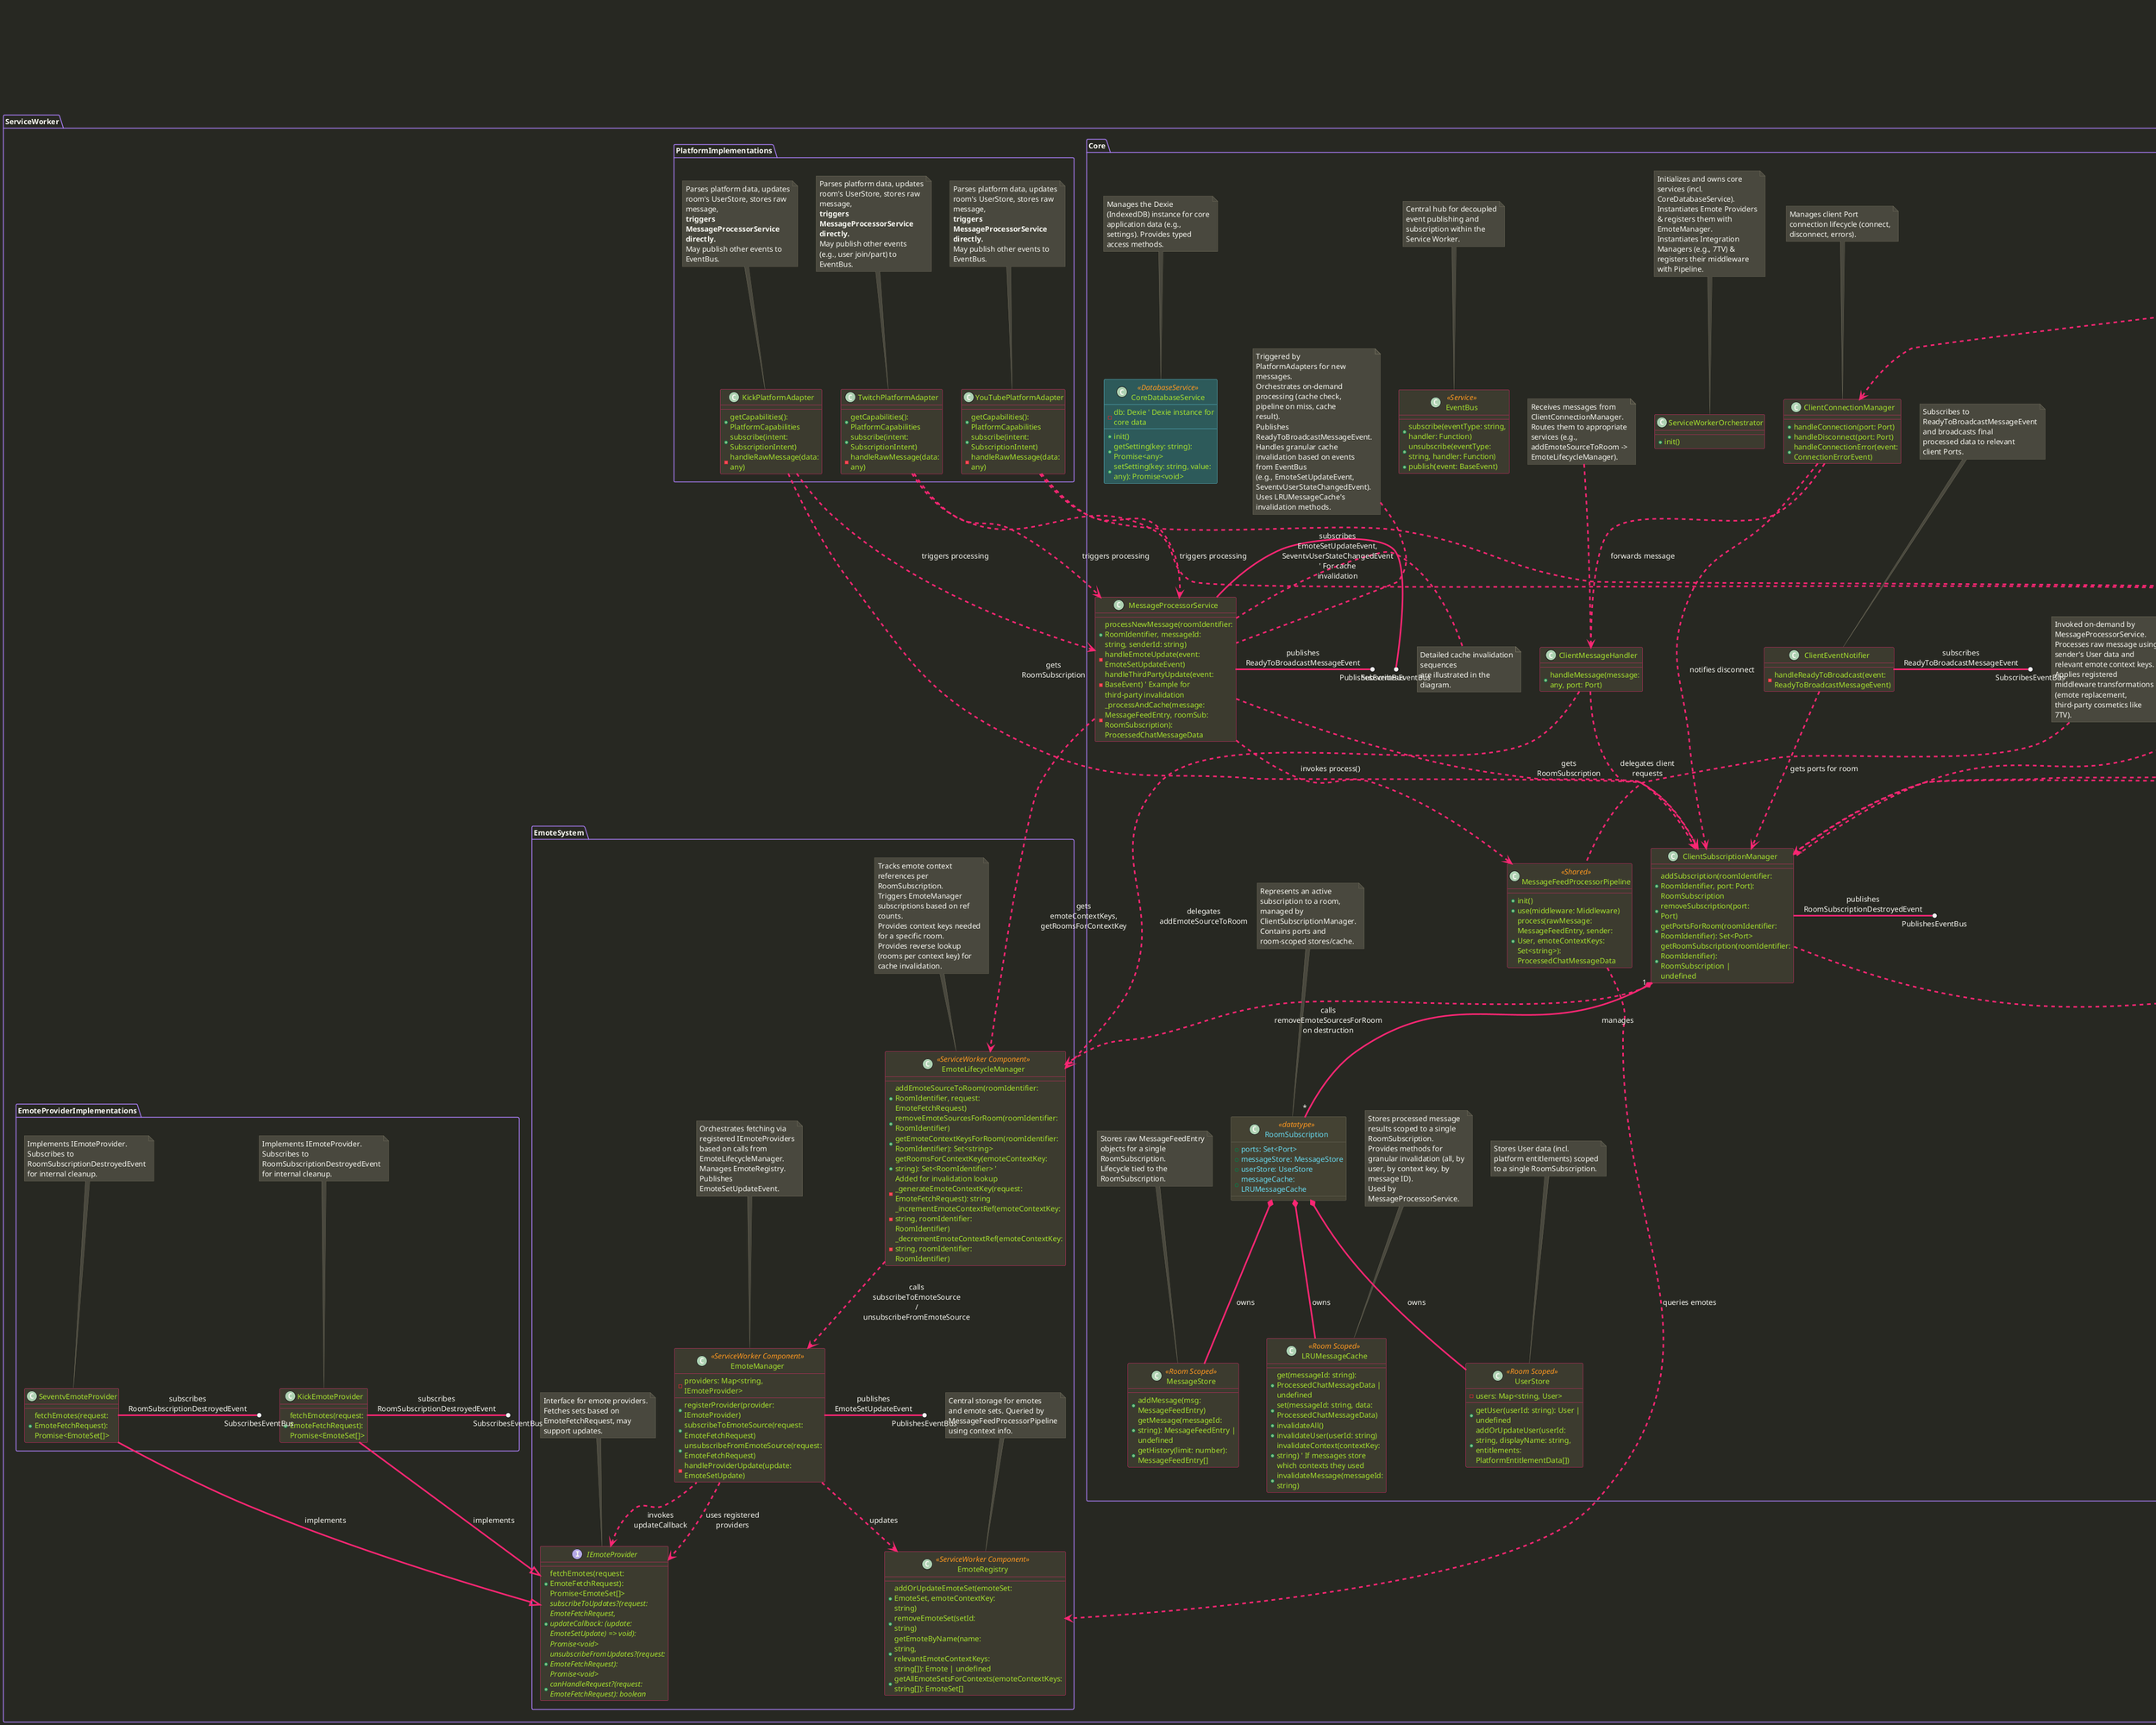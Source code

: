 @startuml architecture_classes
allowmixing

' Base Colors
!$color_bg             = "#272822"
!$color_fg             = "#F8F8F2"
!$color_border         = "#75715E"

' Accent Colors
!$color_accent_red     = "#F92672"
!$color_accent_green   = "#A6E22E"
!$color_accent_yellow  = "#3C3B2F"
!$color_accent_blue    = "#66D9EF"
!$color_accent_orange  = "#FD971F"
!$color_accent_purple  = "#AE81FF"

' Specialized
!$color_datatype_bg    = "#444233"
!$color_interface_bg   = "#2F556B"
!$color_note_bg        = "#49483E"
!$color_note_border    = "#75715E"
!$color_note_font      = "#F8F8F2"
!$color_ext_system_bg  = "#5D2E4F"
!$color_db_service_bg  = "#2D5A5A"

skinparam {
    ' roundCorner 10
    ' padding 12
    ' linetype ortho
    ' Nodesep 120
    ' Ranksep 120
    wrapWidth 200
    maxMessageSize 150

    Shadowing false
    BackgroundColor $color_bg

    DefaultFontColor $color_fg
    DefaultFontName "Consolas", "Monaco", monospace
    DefaultFontSize 14

    ArrowColor $color_accent_red
    ArrowFontColor $color_fg
    ArrowThickness 3

    BorderColor $color_border

    PackageBorderColor $color_accent_purple
    PackageBackgroundColor $color_bg
    PackageTitleFontColor $color_accent_blue
    PackageFontStyle bold

    ClassBackgroundColor $color_accent_yellow
    ClassBorderColor $color_accent_red
    ClassFontColor $color_fg
    ClassAttributeFontColor $color_accent_green
    ClassStereotypeFontColor $color_accent_orange

    InterfaceBackgroundColor $color_interface_bg
    InterfaceBorderColor $color_accent_red
    InterfaceFontColor $color_fg
    InterfaceAttributeFontColor $color_fg
    InterfaceStereotypeFontColor $color_accent_orange

    NoteBackgroundColor $color_note_bg
    NoteBorderColor $color_note_border
    NoteFontColor $color_note_font

    LegendBackgroundColor $color_border
    LegendBorderColor $color_fg
    LegendFontColor $color_fg
}

skinparam class<<datatype>> {
    BackgroundColor $color_datatype_bg
    BorderColor $color_border
    FontColor $color_fg
    AttributeFontColor $color_accent_blue
    StereotypeFontColor $color_accent_orange
}

skinparam class<<DatabaseService>> {
    BackgroundColor $color_db_service_bg
    BorderColor $color_accent_blue
    StereotypeFontColor $color_accent_orange
}


skinparam rectangle<<System_Boundary>><<Container_Boundary>> {
    BorderColor $color_accent_purple
    FontColor $color_accent_purple
}

skinparam rectangle<<External_System>> {
    BackgroundColor $color_ext_system_bg
    BorderColor $color_accent_red
    FontColor $color_fg
}

' left to right direction
top to bottom direction


' Interfaces for Lollipop Notation
interface PublishesEventBus {
 .. Represents publishing to EventBus ..
}
interface SubscribesEventBus {
 .. Represents subscribing to EventBus ..
}

' External Systems
rectangle "==7TV Event Service\n----\nevents.7tv.io\n----\nProvides real-time updates for\nuser entitlements, cosmetics, etc.\nvia WebSocket." <<External_System>> as ExtSeventvWS

' High-Level Grouping: Service Worker Internals
package ServiceWorker {
    package Core {
        class ServiceWorkerOrchestrator {
            + init()
        }
        note top of ServiceWorkerOrchestrator : Initializes and owns core services (incl. CoreDatabaseService).\nInstantiates Emote Providers & registers them with EmoteManager.\nInstantiates Integration Managers (e.g., 7TV) & registers their middleware with Pipeline.

        class ClientConnectionManager {
             + handleConnection(port: Port)
             + handleDisconnect(port: Port)
             + handleConnectionError(event: ConnectionErrorEvent)
        }
        note top of ClientConnectionManager : Manages client Port connection lifecycle (connect, disconnect, errors).

        class ClientMessageHandler {
             + handleMessage(message: any, port: Port)
        }
        note top of ClientMessageHandler : Receives messages from ClientConnectionManager.\nRoutes them to appropriate services (e.g., addEmoteSourceToRoom -> EmoteLifecycleManager).

        class ClientEventNotifier {
             - handleReadyToBroadcast(event: ReadyToBroadcastMessageEvent)
        }
        note top of ClientEventNotifier : Subscribes to ReadyToBroadcastMessageEvent and broadcasts final processed data to relevant client Ports.

        class EventBus <<Service>> {
            + subscribe(eventType: string, handler: Function)
            + unsubscribe(eventType: string, handler: Function)
            + publish(event: BaseEvent)
        }
        note top of EventBus : Central hub for decoupled event publishing and subscription within the Service Worker.

        class ClientSubscriptionManager {
            + addSubscription(roomIdentifier: RoomIdentifier, port: Port): RoomSubscription
            + removeSubscription(port: Port)
            + getPortsForRoom(roomIdentifier: RoomIdentifier): Set<Port>
            + getRoomSubscription(roomIdentifier: RoomIdentifier): RoomSubscription | undefined
        }
        note top of ClientSubscriptionManager : Tracks client ports per room, manages RoomSubscription lifecycle.\nNotifies EmoteLifecycleManager & Integration Managers on creation/destruction.\nPublishes RoomSubscriptionDestroyedEvent for internal cleanup.

        class MessageProcessorService {
            + processNewMessage(roomIdentifier: RoomIdentifier, messageId: string, senderId: string)
            - handleEmoteUpdate(event: EmoteSetUpdateEvent)
            - handleThirdPartyUpdate(event: BaseEvent) ' Example for third-party invalidation
            - _processAndCache(message: MessageFeedEntry, roomSub: RoomSubscription): ProcessedChatMessageData
        }
        note top of MessageProcessorService
            Triggered by PlatformAdapters for new messages.
            Orchestrates on-demand processing (cache check, pipeline on miss, cache result).
            Publishes ReadyToBroadcastMessageEvent.
            Handles granular cache invalidation based on events from EventBus
            (e.g., EmoteSetUpdateEvent, SeventvUserStateChangedEvent).
            Uses LRUMessageCache's invalidation methods.
        end note
        note right of ServiceWorker.Core.MessageProcessorService
            Detailed cache invalidation sequences
            are illustrated in the
            'architecture_cache_invalidation_sequence.mmd'
            diagram.
        end note

        class MessageFeedProcessorPipeline <<Shared>> {
            + init()
            + use(middleware: Middleware)
            + process(rawMessage: MessageFeedEntry, sender: User, emoteContextKeys: Set<string>): ProcessedChatMessageData
        }
        note top of MessageFeedProcessorPipeline : Invoked on-demand by MessageProcessorService.\nProcesses raw message using sender's User data and relevant emote context keys.\nApplies registered middleware transformations (emote replacement, third-party cosmetics like 7TV).

        class UserStore <<Room Scoped>> {
             - users: Map<string, User>
             + getUser(userId: string): User | undefined
             + addOrUpdateUser(userId: string, displayName: string, entitlements: PlatformEntitlementData[])
        }
        note top of UserStore : Stores User data (incl. platform entitlements) scoped to a single RoomSubscription.

        class LRUMessageCache <<Room Scoped>> {
            + get(messageId: string): ProcessedChatMessageData | undefined
            + set(messageId: string, data: ProcessedChatMessageData)
            + invalidateAll()
            + invalidateUser(userId: string)
            + invalidateContext(contextKey: string) ' If messages store which contexts they used
            + invalidateMessage(messageId: string)
        }
        note top of LRUMessageCache : Stores processed message results scoped to a single RoomSubscription.\nProvides methods for granular invalidation (all, by user, by context key, by message ID).\nUsed by MessageProcessorService.

        class RoomSubscription <<datatype>> {
             + ports: Set<Port>
             + messageStore: MessageStore
             + userStore: UserStore
             + messageCache: LRUMessageCache
        }
        note top of RoomSubscription : Represents an active subscription to a room, managed by ClientSubscriptionManager.\nContains ports and room-scoped stores/cache.

        class MessageStore <<Room Scoped>> {
             + addMessage(msg: MessageFeedEntry)
             + getMessage(messageId: string): MessageFeedEntry | undefined
             + getHistory(limit: number): MessageFeedEntry[]
        }
        note top of MessageStore : Stores raw MessageFeedEntry objects for a single RoomSubscription.\nLifecycle tied to the RoomSubscription.

        class CoreDatabaseService <<DatabaseService>> {
            - db: Dexie ' Dexie instance for core data
            + init()
            + getSetting(key: string): Promise<any>
            + setSetting(key: string, value: any): Promise<void>
            ' ... other core data access methods
        }
        note top of CoreDatabaseService : Manages the Dexie (IndexedDB) instance for core application data (e.g., settings). Provides typed access methods.

    }

    package EmoteSystem {
        class EmoteLifecycleManager <<ServiceWorker Component>> {
            + addEmoteSourceToRoom(roomIdentifier: RoomIdentifier, request: EmoteFetchRequest)
            + removeEmoteSourcesForRoom(roomIdentifier: RoomIdentifier)
            + getEmoteContextKeysForRoom(roomIdentifier: RoomIdentifier): Set<string>
            + getRoomsForContextKey(emoteContextKey: string): Set<RoomIdentifier> ' Added for invalidation lookup
            - _generateEmoteContextKey(request: EmoteFetchRequest): string
            - _incrementEmoteContextRef(emoteContextKey: string, roomIdentifier: RoomIdentifier)
            - _decrementEmoteContextRef(emoteContextKey: string, roomIdentifier: RoomIdentifier)
        }
        note top of EmoteLifecycleManager : Tracks emote context references per RoomSubscription.\nTriggers EmoteManager subscriptions based on ref counts.\nProvides context keys needed for a specific room.\nProvides reverse lookup (rooms per context key) for cache invalidation.

        class EmoteManager <<ServiceWorker Component>> {
            - providers: Map<string, IEmoteProvider>
            + registerProvider(provider: IEmoteProvider)
            + subscribeToEmoteSource(request: EmoteFetchRequest)
            + unsubscribeFromEmoteSource(request: EmoteFetchRequest)
            - handleProviderUpdate(update: EmoteSetUpdate)
        }
        note top of EmoteManager : Orchestrates fetching via registered IEmoteProviders based on calls from EmoteLifecycleManager.\nManages EmoteRegistry. Publishes EmoteSetUpdateEvent.

        class EmoteRegistry <<ServiceWorker Component>> {
            + addOrUpdateEmoteSet(emoteSet: EmoteSet, emoteContextKey: string)
            + removeEmoteSet(setId: string)
            + getEmoteByName(name: string, relevantEmoteContextKeys: string[]): Emote | undefined
            + getAllEmoteSetsForContexts(emoteContextKeys: string[]): EmoteSet[]
        }
        note top of EmoteRegistry : Central storage for emotes and emote sets. Queried by MessageFeedProcessorPipeline using context info.

        interface IEmoteProvider {
            + fetchEmotes(request: EmoteFetchRequest): Promise<EmoteSet[]>
            + {abstract} subscribeToUpdates?(request: EmoteFetchRequest, updateCallback: (update: EmoteSetUpdate) => void): Promise<void>
            + {abstract} unsubscribeFromUpdates?(request: EmoteFetchRequest): Promise<void>
            + {abstract} canHandleRequest?(request: EmoteFetchRequest): boolean
        }
        note top of IEmoteProvider : Interface for emote providers. Fetches sets based on EmoteFetchRequest, may support updates.
    }

    package PlatformImplementations {
        class TwitchPlatformAdapter {
            + getCapabilities(): PlatformCapabilities
            + subscribe(intent: SubscriptionIntent)
            - handleRawMessage(data: any)
        }
        note top of TwitchPlatformAdapter : Parses platform data, updates room's UserStore, stores raw message,\n**triggers MessageProcessorService directly.**\nMay publish other events (e.g., user join/part) to EventBus.

        class YouTubePlatformAdapter {
            + getCapabilities(): PlatformCapabilities
            + subscribe(intent: SubscriptionIntent)
            - handleRawMessage(data: any)
        }
        note top of YouTubePlatformAdapter : Parses platform data, updates room's UserStore, stores raw message,\n**triggers MessageProcessorService directly.**\nMay publish other events to EventBus.

        class KickPlatformAdapter {
            + getCapabilities(): PlatformCapabilities
            + subscribe(intent: SubscriptionIntent)
            - handleRawMessage(data: any)
        }
        note top of KickPlatformAdapter : Parses platform data, updates room's UserStore, stores raw message,\n**triggers MessageProcessorService directly.**\nMay publish other events to EventBus.
    }

    package EmoteProviderImplementations {
        class SeventvEmoteProvider {
            + fetchEmotes(request: EmoteFetchRequest): Promise<EmoteSet[]>
        }
        SeventvEmoteProvider --|> ServiceWorker.EmoteSystem.IEmoteProvider : implements
        note top of SeventvEmoteProvider : Implements IEmoteProvider.\nSubscribes to RoomSubscriptionDestroyedEvent for internal cleanup.

        class KickEmoteProvider {
            + fetchEmotes(request: EmoteFetchRequest): Promise<EmoteSet[]>
        }
        KickEmoteProvider --|> ServiceWorker.EmoteSystem.IEmoteProvider : implements
        note top of KickEmoteProvider : Implements IEmoteProvider.\nSubscribes to RoomSubscriptionDestroyedEvent for internal cleanup.
    }

    package ThirdParty {
        package Seventv {
            class SeventvIntegrationManager {
                - ws: WebSocket
                - state: Map<string, any> ' Simplified state representation
                + init()
                + getPipelineMiddleware(): Middleware
                + handleRoomSubscriptionCreated(roomIdentifier: RoomIdentifier)
                - handleWebSocketMessage(event: MessageEvent)
                - handleRoomSubscriptionDestroyed(event: RoomSubscriptionDestroyedEvent)
                - _publishStateChangeEvent(userId: string) ' Example for invalidation
            }
            note top of SeventvIntegrationManager : Manages 7TV WebSocket connection (events.7tv.io),\nreceives async updates (cosmetics, entitlements),\nmaintains internal state, provides middleware for Pipeline.\nOwns and uses SeventvDatabaseService.\n**Publishes state change events (e.g., SeventvUserStateChangedEvent) to EventBus for cache invalidation.**

            class SeventvDatabaseService <<DatabaseService>> {
                - db: Dexie ' Dexie instance for 7TV data
                + init()
                + getCosmeticSetting(userId: string, key: string): Promise<any>
                + setCosmeticSetting(userId: string, key: string, value: any): Promise<void>
                ' ... other 7TV data access methods
            }
            note top of SeventvDatabaseService : Manages the Dexie (IndexedDB) instance for 7TV integration data (e.g., tokens, settings). Provides typed access methods.
        }
    }
}

' Content Script UI (Separate Top-Level Package)
package ContentScriptUI {
    class ContentScriptManager <<ContentScript>> {
        + connectToServiceWorker()
        + detectAndAssociateContext()
        + subscribeToRoom(roomIdentifier: RoomIdentifier)
        + addEmoteSourceToRoom(roomIdentifier: RoomIdentifier, request: EmoteFetchRequest)
        + sendHeartbeat()
        - handleServiceWorkerMessage(event: BaseEvent)
        - handleDisconnect()
    }
    note top of ContentScriptManager : Manages communication with Service Worker, detects context, initiates subscriptions and requests emote sources per room.

    class MessageFeedView <<UI Component (SolidJS)>> {
        + renderProcessedMessage(data: ProcessedChatMessageData) ' Updated data type
        + updateEmotes(data: EmoteSetUpdateEvent)
        + {abstract} renderChannelEvent?(data: ChannelEventReceivedEvent)
    }
    note top of MessageFeedView : Renders messages, emotes, and other UI elements in the content script.
}


' --- Simplified Relationships ---

' ServiceWorkerOrchestrator Relationships (Ownership & Setup)
' Removed as per user request to simplify the diagram.
' The note on ServiceWorkerOrchestrator describes its role.

' ClientConnectionManager Relationships
ServiceWorker.Core.ClientConnectionManager ..> ServiceWorker.Core.ClientMessageHandler : forwards message
ServiceWorker.Core.ClientConnectionManager ..> ServiceWorker.Core.ClientSubscriptionManager : notifies disconnect

' ClientMessageHandler Relationships
ServiceWorker.Core.ClientMessageHandler ..> ServiceWorker.Core.ClientSubscriptionManager : delegates client requests
ServiceWorker.Core.ClientMessageHandler ..> ServiceWorker.EmoteSystem.EmoteLifecycleManager : delegates addEmoteSourceToRoom

' ClientEventNotifier Relationships
ServiceWorker.Core.ClientEventNotifier -() SubscribesEventBus : subscribes ReadyToBroadcastMessageEvent
ServiceWorker.Core.ClientEventNotifier ..> ServiceWorker.Core.ClientSubscriptionManager : gets ports for room

' MessageProcessorService Relationships
ServiceWorker.Core.MessageProcessorService -() SubscribesEventBus : subscribes EmoteSetUpdateEvent, SeventvUserStateChangedEvent ' For cache invalidation
ServiceWorker.Core.MessageProcessorService ..> ServiceWorker.Core.ClientSubscriptionManager : gets RoomSubscription
ServiceWorker.Core.MessageProcessorService ..> ServiceWorker.EmoteSystem.EmoteLifecycleManager : gets emoteContextKeys, getRoomsForContextKey
ServiceWorker.Core.MessageProcessorService ..> ServiceWorker.Core.MessageFeedProcessorPipeline : invokes process()
ServiceWorker.Core.MessageProcessorService -() PublishesEventBus : publishes ReadyToBroadcastMessageEvent
' ServiceWorker.Core.MessageProcessorService ..> ServiceWorker.Core.CoreDatabaseService : reads settings? (Potential future use)

' EventBus Relationships (No direct arrows needed for subscribers/publishers using lollipops)

' Event Publishing via Lollipop Interface
ServiceWorker.Core.ClientSubscriptionManager -() PublishesEventBus : publishes RoomSubscriptionDestroyedEvent
ServiceWorker.EmoteSystem.EmoteManager -() PublishesEventBus : publishes EmoteSetUpdateEvent
ServiceWorker.ThirdParty.Seventv.SeventvIntegrationManager -() PublishesEventBus : publishes SeventvUserStateChangedEvent ' Example
' PlatformAdapters may publish other non-message events

' Event Subscription via Lollipop Interface
ServiceWorker.EmoteProviderImplementations.SeventvEmoteProvider -() SubscribesEventBus : subscribes RoomSubscriptionDestroyedEvent
ServiceWorker.EmoteProviderImplementations.KickEmoteProvider -() SubscribesEventBus : subscribes RoomSubscriptionDestroyedEvent
ServiceWorker.ThirdParty.Seventv.SeventvIntegrationManager -() SubscribesEventBus : subscribes RoomSubscriptionDestroyedEvent

' EmoteLifecycleManager Relationships
ServiceWorker.EmoteSystem.EmoteLifecycleManager ..> ServiceWorker.EmoteSystem.EmoteManager : calls subscribeToEmoteSource / unsubscribeFromEmoteSource

' EmoteManager Relationships
ServiceWorker.EmoteSystem.EmoteManager ..> ServiceWorker.EmoteSystem.IEmoteProvider : uses registered providers
ServiceWorker.EmoteSystem.EmoteManager ..> ServiceWorker.EmoteSystem.EmoteRegistry : updates

' IEmoteProvider Relationships
ServiceWorker.EmoteSystem.IEmoteProvider <.. ServiceWorker.EmoteSystem.EmoteManager : invokes updateCallback

' MessageFeedProcessorPipeline Relationships
ServiceWorker.Core.MessageFeedProcessorPipeline ..> ServiceWorker.EmoteSystem.EmoteRegistry : queries emotes
' Note: Pipeline executes middleware provided by SeventvIntegrationManager

' ContentScriptManager Relationships
ContentScriptUI.ContentScriptManager ..> ServiceWorker.Core.ClientConnectionManager : connects via Port, sends messages
ContentScriptUI.ContentScriptManager o-- ContentScriptUI.MessageFeedView : manages

' ClientSubscriptionManager Relationships
ServiceWorker.Core.ClientSubscriptionManager ..> ServiceWorker.EmoteSystem.EmoteLifecycleManager : calls removeEmoteSourcesForRoom on destruction
ServiceWorker.Core.ClientSubscriptionManager ..> ServiceWorker.ThirdParty.Seventv.SeventvIntegrationManager : calls handleRoomSubscriptionCreated()
ServiceWorker.Core.ClientSubscriptionManager "1" *-- "*" ServiceWorker.Core.RoomSubscription : manages

' RoomSubscription Relationships
ServiceWorker.Core.RoomSubscription *-- ServiceWorker.Core.MessageStore : owns
ServiceWorker.Core.RoomSubscription *-- ServiceWorker.Core.UserStore : owns
ServiceWorker.Core.RoomSubscription *-- ServiceWorker.Core.LRUMessageCache : owns

' PlatformImplementations Relationships
ServiceWorker.PlatformImplementations.TwitchPlatformAdapter ..> ServiceWorker.Core.ClientSubscriptionManager : gets RoomSubscription
ServiceWorker.PlatformImplementations.TwitchPlatformAdapter ..> ServiceWorker.Core.MessageProcessorService : triggers processing
ServiceWorker.PlatformImplementations.YouTubePlatformAdapter ..> ServiceWorker.Core.ClientSubscriptionManager : gets RoomSubscription
ServiceWorker.PlatformImplementations.YouTubePlatformAdapter ..> ServiceWorker.Core.MessageProcessorService : triggers processing
ServiceWorker.PlatformImplementations.KickPlatformAdapter ..> ServiceWorker.Core.ClientSubscriptionManager : gets RoomSubscription
ServiceWorker.PlatformImplementations.KickPlatformAdapter ..> ServiceWorker.Core.MessageProcessorService : triggers processing

' ThirdParty Integration Relationships
ServiceWorker.ThirdParty.Seventv.SeventvIntegrationManager o-- ServiceWorker.ThirdParty.Seventv.SeventvDatabaseService : manages & inits
ServiceWorker.ThirdParty.Seventv.SeventvIntegrationManager ..> ServiceWorker.ThirdParty.Seventv.SeventvDatabaseService : uses
ServiceWorker.ThirdParty.Seventv.SeventvIntegrationManager ..> ExtSeventvWS : connects via WebSocket

@enduml
